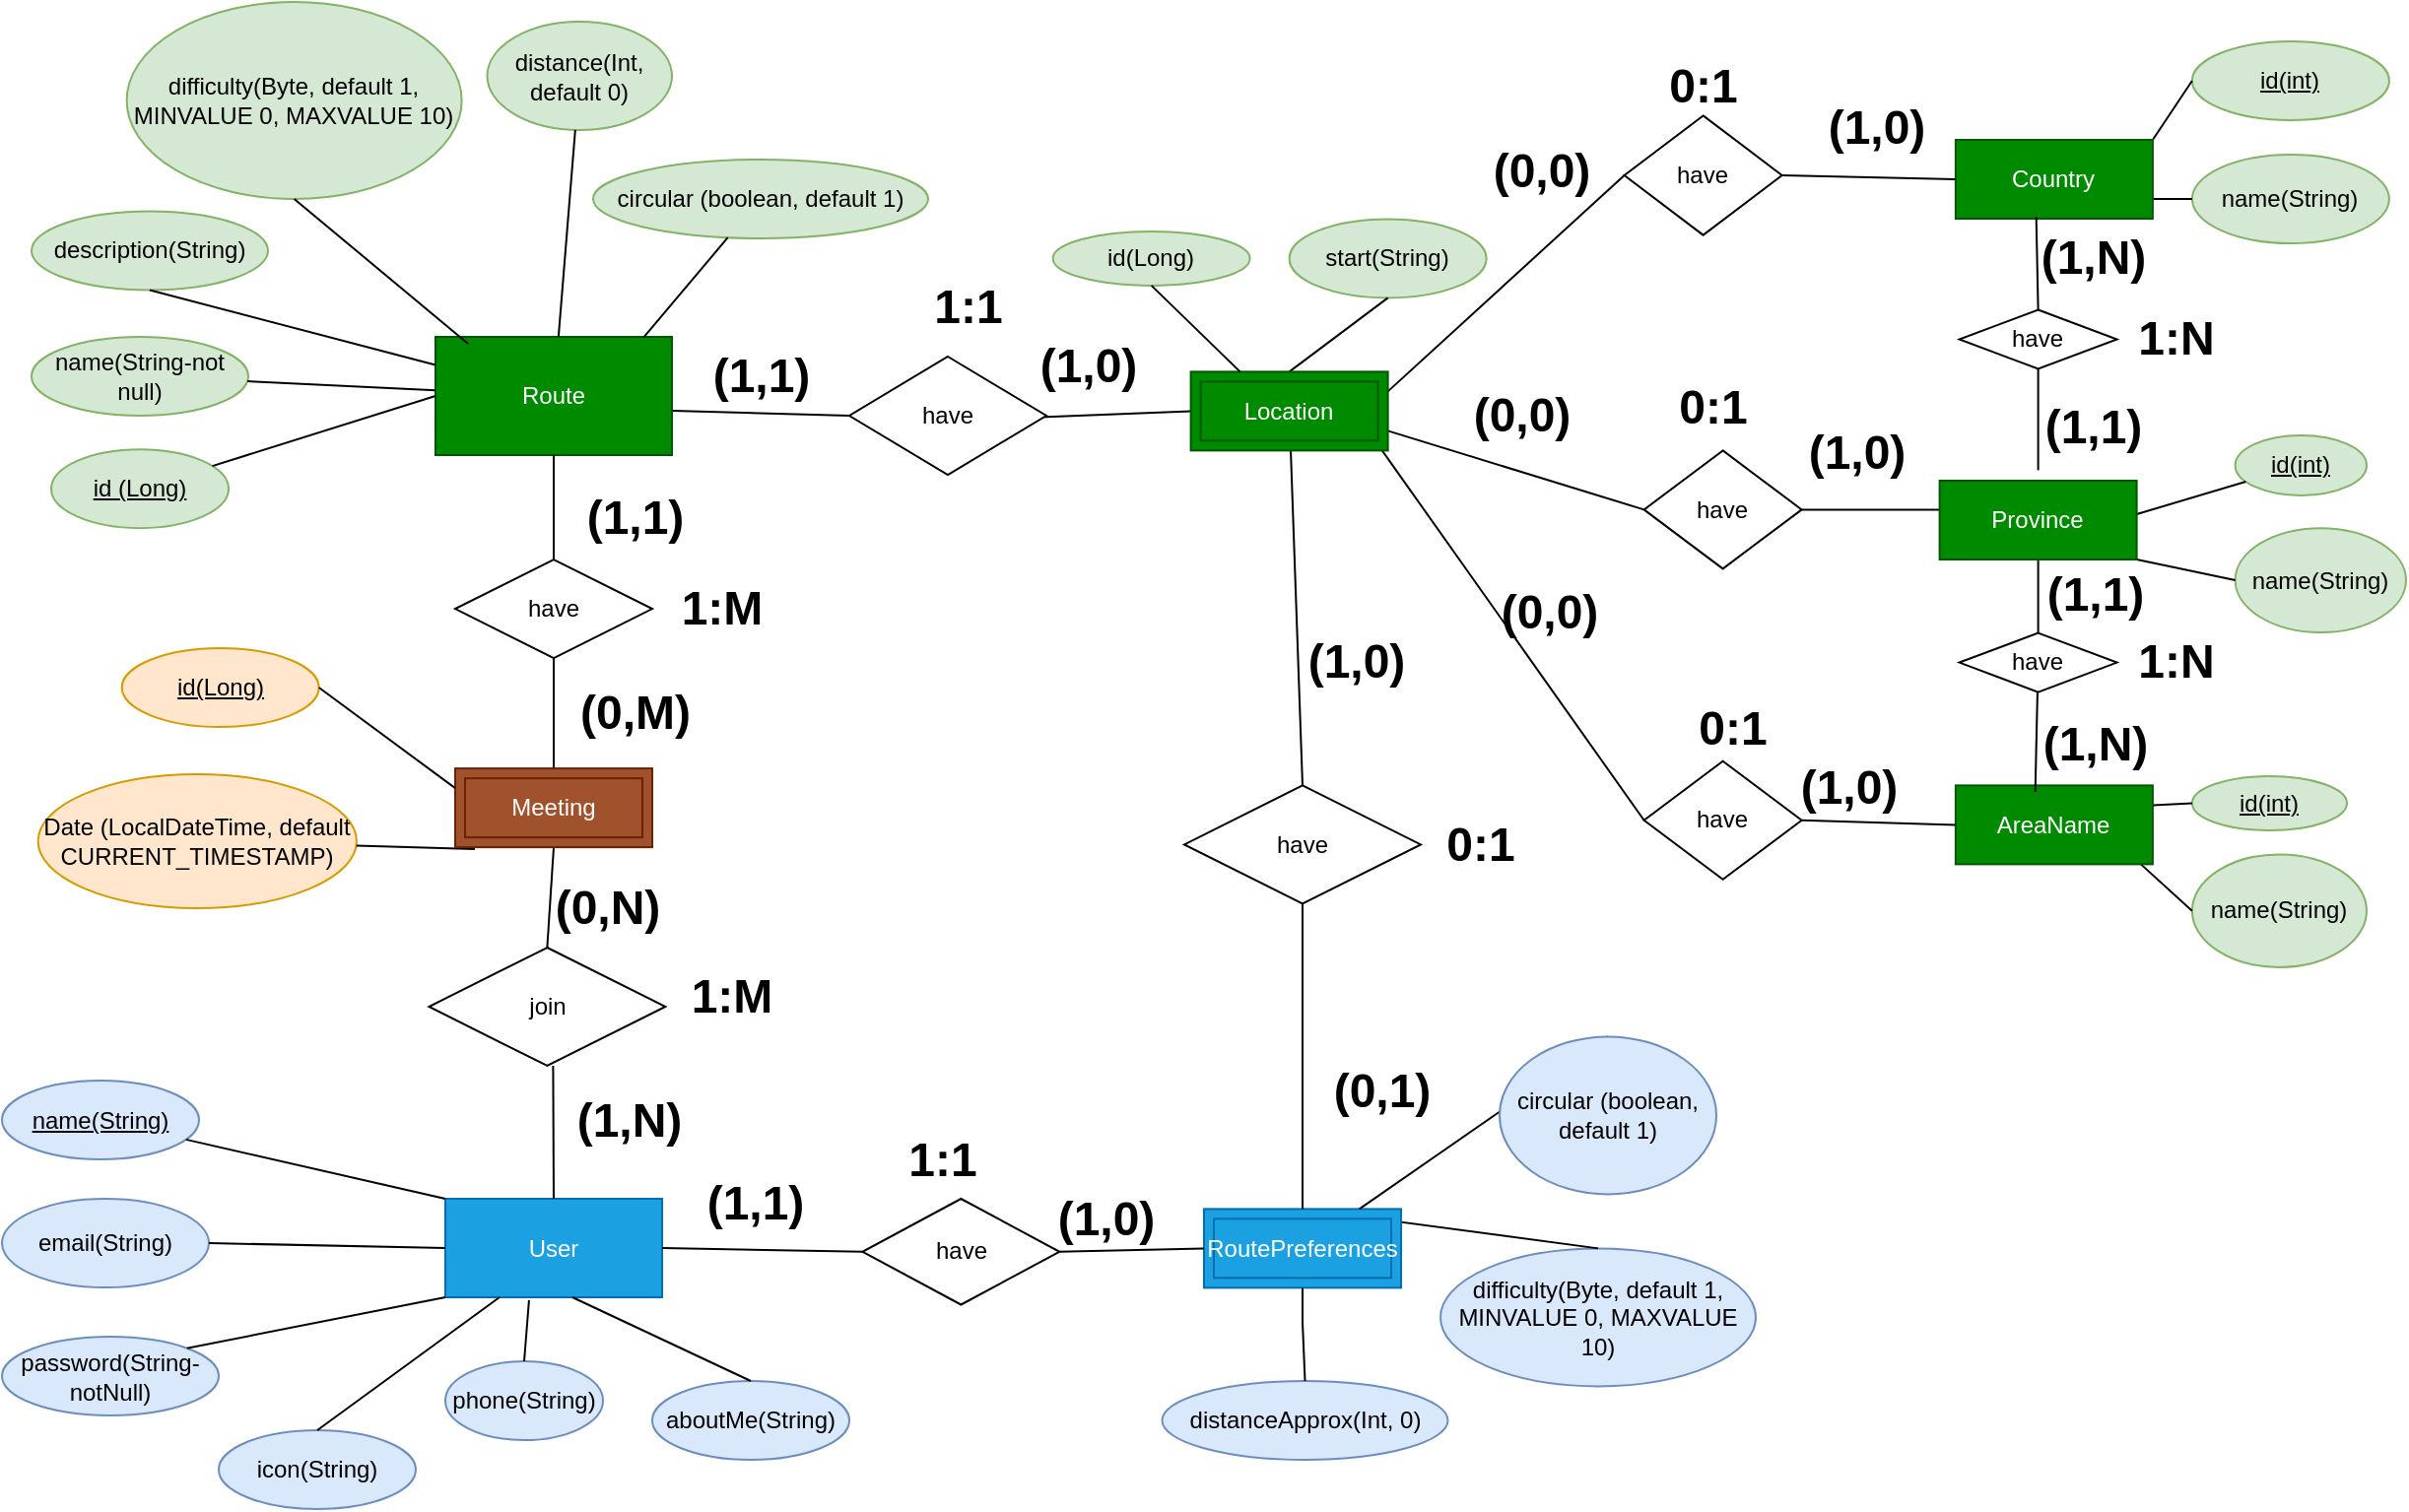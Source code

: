 <mxfile version="24.7.5">
  <diagram id="R2lEEEUBdFMjLlhIrx00" name="Page-1">
    <mxGraphModel dx="1169" dy="768" grid="1" gridSize="10" guides="1" tooltips="1" connect="1" arrows="1" fold="1" page="1" pageScale="1" pageWidth="850" pageHeight="1100" math="0" shadow="0" extFonts="Permanent Marker^https://fonts.googleapis.com/css?family=Permanent+Marker">
      <root>
        <mxCell id="0" />
        <mxCell id="1" parent="0" />
        <mxCell id="VhhlfXbD_9GwfbsZCxs5-2" value="Route" style="rounded=0;whiteSpace=wrap;html=1;fillColor=#008a00;fontColor=#ffffff;strokeColor=#005700;" parent="1" vertex="1">
          <mxGeometry x="300" y="180" width="120" height="60" as="geometry" />
        </mxCell>
        <mxCell id="VhhlfXbD_9GwfbsZCxs5-3" value="&lt;u&gt;id (Long)&lt;/u&gt;" style="ellipse;whiteSpace=wrap;html=1;fillColor=#d5e8d4;strokeColor=#82b366;" parent="1" vertex="1">
          <mxGeometry x="105" y="237.07" width="90" height="40" as="geometry" />
        </mxCell>
        <mxCell id="VhhlfXbD_9GwfbsZCxs5-4" value="name(String-not null)" style="ellipse;whiteSpace=wrap;html=1;fillColor=#d5e8d4;strokeColor=#82b366;" parent="1" vertex="1">
          <mxGeometry x="95" y="180" width="110" height="40" as="geometry" />
        </mxCell>
        <mxCell id="VhhlfXbD_9GwfbsZCxs5-5" value="description(String)" style="ellipse;whiteSpace=wrap;html=1;fillColor=#d5e8d4;strokeColor=#82b366;" parent="1" vertex="1">
          <mxGeometry x="95" y="116.25" width="120" height="40" as="geometry" />
        </mxCell>
        <mxCell id="VhhlfXbD_9GwfbsZCxs5-6" value="start(String)" style="ellipse;whiteSpace=wrap;html=1;fillColor=#d5e8d4;strokeColor=#82b366;" parent="1" vertex="1">
          <mxGeometry x="733.31" y="120.19" width="100" height="40" as="geometry" />
        </mxCell>
        <mxCell id="VhhlfXbD_9GwfbsZCxs5-12" value="" style="endArrow=none;html=1;rounded=0;" parent="1" source="VhhlfXbD_9GwfbsZCxs5-4" target="VhhlfXbD_9GwfbsZCxs5-2" edge="1">
          <mxGeometry width="50" height="50" relative="1" as="geometry">
            <mxPoint x="400" y="100" as="sourcePoint" />
            <mxPoint x="450" y="50" as="targetPoint" />
          </mxGeometry>
        </mxCell>
        <mxCell id="VhhlfXbD_9GwfbsZCxs5-13" value="" style="endArrow=none;html=1;rounded=0;exitX=0.5;exitY=1;exitDx=0;exitDy=0;exitPerimeter=0;" parent="1" source="VhhlfXbD_9GwfbsZCxs5-5" edge="1" target="VhhlfXbD_9GwfbsZCxs5-2">
          <mxGeometry width="50" height="50" relative="1" as="geometry">
            <mxPoint x="400" y="100" as="sourcePoint" />
            <mxPoint x="360" y="180" as="targetPoint" />
          </mxGeometry>
        </mxCell>
        <mxCell id="VhhlfXbD_9GwfbsZCxs5-14" value="" style="endArrow=none;html=1;rounded=0;exitX=0.5;exitY=1;exitDx=0;exitDy=0;entryX=0.5;entryY=0;entryDx=0;entryDy=0;" parent="1" source="VhhlfXbD_9GwfbsZCxs5-6" target="3sKzdcCsHFWVjW7zBMvB-71" edge="1">
          <mxGeometry width="50" height="50" relative="1" as="geometry">
            <mxPoint x="531.44" y="127.69" as="sourcePoint" />
            <mxPoint x="743.31" y="107.69" as="targetPoint" />
          </mxGeometry>
        </mxCell>
        <mxCell id="VhhlfXbD_9GwfbsZCxs5-15" value="" style="endArrow=none;html=1;rounded=0;entryX=0;entryY=0.5;entryDx=0;entryDy=0;exitX=0.905;exitY=0.517;exitDx=0;exitDy=0;exitPerimeter=0;" parent="1" source="3sKzdcCsHFWVjW7zBMvB-73" target="3sKzdcCsHFWVjW7zBMvB-71" edge="1">
          <mxGeometry width="50" height="50" relative="1" as="geometry">
            <mxPoint x="605" y="218.75" as="sourcePoint" />
            <mxPoint x="720" y="140" as="targetPoint" />
          </mxGeometry>
        </mxCell>
        <mxCell id="VhhlfXbD_9GwfbsZCxs5-18" value="" style="endArrow=none;html=1;rounded=0;entryX=0;entryY=0.5;entryDx=0;entryDy=0;" parent="1" source="VhhlfXbD_9GwfbsZCxs5-3" target="VhhlfXbD_9GwfbsZCxs5-2" edge="1">
          <mxGeometry width="50" height="50" relative="1" as="geometry">
            <mxPoint x="400" y="100" as="sourcePoint" />
            <mxPoint x="450" y="50" as="targetPoint" />
          </mxGeometry>
        </mxCell>
        <mxCell id="VhhlfXbD_9GwfbsZCxs5-20" value="Date (LocalDateTime, default CURRENT_TIMESTAMP)" style="ellipse;whiteSpace=wrap;html=1;fillColor=#ffe6cc;strokeColor=#d79b00;" parent="1" vertex="1">
          <mxGeometry x="98.31" y="402" width="161.69" height="68" as="geometry" />
        </mxCell>
        <mxCell id="VhhlfXbD_9GwfbsZCxs5-26" value="" style="endArrow=none;html=1;rounded=0;" parent="1" target="VhhlfXbD_9GwfbsZCxs5-20" edge="1">
          <mxGeometry width="50" height="50" relative="1" as="geometry">
            <mxPoint x="320" y="440" as="sourcePoint" />
            <mxPoint x="440" y="410" as="targetPoint" />
            <Array as="points" />
          </mxGeometry>
        </mxCell>
        <mxCell id="VhhlfXbD_9GwfbsZCxs5-35" value="1:M" style="text;strokeColor=none;fillColor=none;html=1;fontSize=24;fontStyle=1;verticalAlign=middle;align=center;" parent="1" vertex="1">
          <mxGeometry x="415" y="500" width="70" height="30" as="geometry" />
        </mxCell>
        <mxCell id="VhhlfXbD_9GwfbsZCxs5-36" value="User" style="rounded=0;whiteSpace=wrap;html=1;fillColor=#1ba1e2;fontColor=#ffffff;strokeColor=#006EAF;" parent="1" vertex="1">
          <mxGeometry x="305" y="617.5" width="110" height="50" as="geometry" />
        </mxCell>
        <mxCell id="VhhlfXbD_9GwfbsZCxs5-37" value="" style="endArrow=none;html=1;rounded=0;exitX=0.5;exitY=0;exitDx=0;exitDy=0;entryX=0.5;entryY=1;entryDx=0;entryDy=0;" parent="1" source="3sKzdcCsHFWVjW7zBMvB-61" target="3sKzdcCsHFWVjW7zBMvB-62" edge="1">
          <mxGeometry width="50" height="50" relative="1" as="geometry">
            <mxPoint x="400" y="480" as="sourcePoint" />
            <mxPoint x="360" y="430" as="targetPoint" />
          </mxGeometry>
        </mxCell>
        <mxCell id="VhhlfXbD_9GwfbsZCxs5-38" value="(0,M)" style="text;strokeColor=none;fillColor=none;html=1;fontSize=24;fontStyle=1;verticalAlign=middle;align=center;fontFamily=Helvetica;fontColor=default;" parent="1" vertex="1">
          <mxGeometry x="350.75" y="351.13" width="100" height="40" as="geometry" />
        </mxCell>
        <mxCell id="VhhlfXbD_9GwfbsZCxs5-39" value="&lt;u&gt;name(String)&lt;/u&gt;" style="ellipse;whiteSpace=wrap;html=1;fillColor=#dae8fc;strokeColor=#6c8ebf;" parent="1" vertex="1">
          <mxGeometry x="80" y="557.5" width="100" height="40" as="geometry" />
        </mxCell>
        <mxCell id="VhhlfXbD_9GwfbsZCxs5-40" value="password(String-notNull)" style="ellipse;whiteSpace=wrap;html=1;fillColor=#dae8fc;strokeColor=#6c8ebf;" parent="1" vertex="1">
          <mxGeometry x="80" y="687.5" width="110" height="40" as="geometry" />
        </mxCell>
        <mxCell id="VhhlfXbD_9GwfbsZCxs5-43" value="email(String)" style="ellipse;whiteSpace=wrap;html=1;fillColor=#dae8fc;strokeColor=#6c8ebf;" parent="1" vertex="1">
          <mxGeometry x="80" y="617.5" width="105" height="45" as="geometry" />
        </mxCell>
        <mxCell id="VhhlfXbD_9GwfbsZCxs5-44" value="icon(String)" style="ellipse;whiteSpace=wrap;html=1;align=center;fillColor=#dae8fc;strokeColor=#6c8ebf;" parent="1" vertex="1">
          <mxGeometry x="190" y="735" width="100" height="40" as="geometry" />
        </mxCell>
        <mxCell id="VhhlfXbD_9GwfbsZCxs5-45" value="phone(String)" style="ellipse;whiteSpace=wrap;html=1;align=center;fillColor=#dae8fc;strokeColor=#6c8ebf;" parent="1" vertex="1">
          <mxGeometry x="305" y="700" width="80" height="40" as="geometry" />
        </mxCell>
        <mxCell id="VhhlfXbD_9GwfbsZCxs5-47" value="aboutMe(String)" style="ellipse;whiteSpace=wrap;html=1;align=center;fillColor=#dae8fc;strokeColor=#6c8ebf;" parent="1" vertex="1">
          <mxGeometry x="410" y="710" width="100" height="40" as="geometry" />
        </mxCell>
        <mxCell id="VhhlfXbD_9GwfbsZCxs5-49" value="" style="endArrow=none;html=1;rounded=0;entryX=0;entryY=0;entryDx=0;entryDy=0;" parent="1" source="VhhlfXbD_9GwfbsZCxs5-39" target="VhhlfXbD_9GwfbsZCxs5-36" edge="1">
          <mxGeometry width="50" height="50" relative="1" as="geometry">
            <mxPoint x="420" y="597.5" as="sourcePoint" />
            <mxPoint x="470" y="547.5" as="targetPoint" />
          </mxGeometry>
        </mxCell>
        <mxCell id="VhhlfXbD_9GwfbsZCxs5-50" value="" style="endArrow=none;html=1;rounded=0;exitX=1;exitY=0.5;exitDx=0;exitDy=0;entryX=0;entryY=0.5;entryDx=0;entryDy=0;" parent="1" source="VhhlfXbD_9GwfbsZCxs5-43" target="VhhlfXbD_9GwfbsZCxs5-36" edge="1">
          <mxGeometry width="50" height="50" relative="1" as="geometry">
            <mxPoint x="104.97" y="639.5" as="sourcePoint" />
            <mxPoint x="470" y="547.5" as="targetPoint" />
          </mxGeometry>
        </mxCell>
        <mxCell id="VhhlfXbD_9GwfbsZCxs5-51" value="" style="endArrow=none;html=1;rounded=0;entryX=0;entryY=1;entryDx=0;entryDy=0;exitX=1;exitY=0;exitDx=0;exitDy=0;" parent="1" source="VhhlfXbD_9GwfbsZCxs5-40" target="VhhlfXbD_9GwfbsZCxs5-36" edge="1">
          <mxGeometry width="50" height="50" relative="1" as="geometry">
            <mxPoint x="126.69" y="714" as="sourcePoint" />
            <mxPoint x="470" y="547.5" as="targetPoint" />
          </mxGeometry>
        </mxCell>
        <mxCell id="VhhlfXbD_9GwfbsZCxs5-52" value="" style="endArrow=none;html=1;rounded=0;exitX=0.5;exitY=0;exitDx=0;exitDy=0;entryX=0.25;entryY=1;entryDx=0;entryDy=0;" parent="1" source="VhhlfXbD_9GwfbsZCxs5-44" target="VhhlfXbD_9GwfbsZCxs5-36" edge="1">
          <mxGeometry width="50" height="50" relative="1" as="geometry">
            <mxPoint x="420" y="597.5" as="sourcePoint" />
            <mxPoint x="470" y="547.5" as="targetPoint" />
          </mxGeometry>
        </mxCell>
        <mxCell id="VhhlfXbD_9GwfbsZCxs5-54" value="" style="endArrow=none;html=1;rounded=0;entryX=0.5;entryY=0;entryDx=0;entryDy=0;exitX=0.386;exitY=1.03;exitDx=0;exitDy=0;exitPerimeter=0;" parent="1" source="VhhlfXbD_9GwfbsZCxs5-36" target="VhhlfXbD_9GwfbsZCxs5-45" edge="1">
          <mxGeometry width="50" height="50" relative="1" as="geometry">
            <mxPoint x="360" y="657.5" as="sourcePoint" />
            <mxPoint x="470" y="547.5" as="targetPoint" />
            <Array as="points" />
          </mxGeometry>
        </mxCell>
        <mxCell id="VhhlfXbD_9GwfbsZCxs5-55" value="" style="endArrow=none;html=1;rounded=0;entryX=0.5;entryY=0;entryDx=0;entryDy=0;exitX=0.586;exitY=1;exitDx=0;exitDy=0;exitPerimeter=0;" parent="1" source="VhhlfXbD_9GwfbsZCxs5-36" target="VhhlfXbD_9GwfbsZCxs5-47" edge="1">
          <mxGeometry width="50" height="50" relative="1" as="geometry">
            <mxPoint x="420" y="597.5" as="sourcePoint" />
            <mxPoint x="470" y="547.5" as="targetPoint" />
          </mxGeometry>
        </mxCell>
        <mxCell id="VhhlfXbD_9GwfbsZCxs5-61" value="difficulty(Byte, default 1, MINVALUE 0, MAXVALUE 10)" style="ellipse;whiteSpace=wrap;html=1;fillColor=#d5e8d4;strokeColor=#82b366;" parent="1" vertex="1">
          <mxGeometry x="143.31" y="10" width="170" height="100" as="geometry" />
        </mxCell>
        <mxCell id="VhhlfXbD_9GwfbsZCxs5-62" value="distance(Int, default 0)" style="ellipse;whiteSpace=wrap;html=1;fillColor=#d5e8d4;strokeColor=#82b366;" parent="1" vertex="1">
          <mxGeometry x="326.25" y="20" width="93.75" height="55" as="geometry" />
        </mxCell>
        <mxCell id="VhhlfXbD_9GwfbsZCxs5-63" value="circular (boolean, default 1)" style="ellipse;whiteSpace=wrap;html=1;fillColor=#d5e8d4;strokeColor=#82b366;" parent="1" vertex="1">
          <mxGeometry x="380" y="90" width="170" height="40" as="geometry" />
        </mxCell>
        <mxCell id="VhhlfXbD_9GwfbsZCxs5-64" value="" style="endArrow=none;html=1;rounded=0;exitX=0.138;exitY=0.058;exitDx=0;exitDy=0;exitPerimeter=0;entryX=0.5;entryY=1;entryDx=0;entryDy=0;" parent="1" source="VhhlfXbD_9GwfbsZCxs5-2" target="VhhlfXbD_9GwfbsZCxs5-61" edge="1">
          <mxGeometry width="50" height="50" relative="1" as="geometry">
            <mxPoint x="430" y="420" as="sourcePoint" />
            <mxPoint x="430" y="120" as="targetPoint" />
          </mxGeometry>
        </mxCell>
        <mxCell id="VhhlfXbD_9GwfbsZCxs5-65" value="" style="endArrow=none;html=1;rounded=0;" parent="1" source="VhhlfXbD_9GwfbsZCxs5-2" target="VhhlfXbD_9GwfbsZCxs5-62" edge="1">
          <mxGeometry width="50" height="50" relative="1" as="geometry">
            <mxPoint x="430" y="420" as="sourcePoint" />
            <mxPoint x="480" y="370" as="targetPoint" />
          </mxGeometry>
        </mxCell>
        <mxCell id="VhhlfXbD_9GwfbsZCxs5-66" value="" style="endArrow=none;html=1;rounded=0;exitX=0.879;exitY=0.008;exitDx=0;exitDy=0;exitPerimeter=0;" parent="1" source="VhhlfXbD_9GwfbsZCxs5-2" target="VhhlfXbD_9GwfbsZCxs5-63" edge="1">
          <mxGeometry width="50" height="50" relative="1" as="geometry">
            <mxPoint x="430" y="420" as="sourcePoint" />
            <mxPoint x="480" y="370" as="targetPoint" />
          </mxGeometry>
        </mxCell>
        <mxCell id="VhhlfXbD_9GwfbsZCxs5-70" value="difficulty(Byte, default 1,&lt;div&gt;MINVALUE 0, MAXVALUE 10)&lt;/div&gt;" style="ellipse;whiteSpace=wrap;html=1;fillColor=#dae8fc;strokeColor=#6c8ebf;" parent="1" vertex="1">
          <mxGeometry x="810" y="642.69" width="160" height="70" as="geometry" />
        </mxCell>
        <mxCell id="VhhlfXbD_9GwfbsZCxs5-71" value="distanceApprox(Int, 0)" style="ellipse;whiteSpace=wrap;html=1;fillColor=#dae8fc;strokeColor=#6c8ebf;" parent="1" vertex="1">
          <mxGeometry x="668.75" y="710" width="145" height="40" as="geometry" />
        </mxCell>
        <mxCell id="VhhlfXbD_9GwfbsZCxs5-75" value="" style="endArrow=none;html=1;rounded=0;exitX=0.5;exitY=0;exitDx=0;exitDy=0;entryX=0.5;entryY=0;entryDx=0;entryDy=0;" parent="1" source="3sKzdcCsHFWVjW7zBMvB-18" target="VhhlfXbD_9GwfbsZCxs5-70" edge="1">
          <mxGeometry width="50" height="50" relative="1" as="geometry">
            <mxPoint x="1043.71" y="605.19" as="sourcePoint" />
            <mxPoint x="725.733" y="792.96" as="targetPoint" />
          </mxGeometry>
        </mxCell>
        <mxCell id="3sKzdcCsHFWVjW7zBMvB-5" value="" style="endArrow=none;html=1;rounded=0;exitX=1;exitY=0.5;exitDx=0;exitDy=0;entryX=0;entryY=0.5;entryDx=0;entryDy=0;" edge="1" parent="1" source="VhhlfXbD_9GwfbsZCxs5-36" target="3sKzdcCsHFWVjW7zBMvB-59">
          <mxGeometry width="50" height="50" relative="1" as="geometry">
            <mxPoint x="515.0" y="648" as="sourcePoint" />
            <mxPoint x="766.69" y="645" as="targetPoint" />
          </mxGeometry>
        </mxCell>
        <mxCell id="3sKzdcCsHFWVjW7zBMvB-6" value="(1,0)" style="text;strokeColor=none;fillColor=none;html=1;fontSize=24;fontStyle=1;verticalAlign=middle;align=center;fontFamily=Helvetica;fontColor=default;" vertex="1" parent="1">
          <mxGeometry x="606.69" y="602.5" width="67.5" height="50" as="geometry" />
        </mxCell>
        <mxCell id="3sKzdcCsHFWVjW7zBMvB-13" value="" style="endArrow=none;html=1;rounded=0;entryX=0;entryY=0.5;entryDx=0;entryDy=0;exitX=0.9;exitY=0.75;exitDx=0;exitDy=0;exitPerimeter=0;" edge="1" parent="1" source="3sKzdcCsHFWVjW7zBMvB-71" target="3sKzdcCsHFWVjW7zBMvB-103">
          <mxGeometry width="50" height="50" relative="1" as="geometry">
            <mxPoint x="762.785" y="157.952" as="sourcePoint" />
            <mxPoint x="906.111" y="336.29" as="targetPoint" />
          </mxGeometry>
        </mxCell>
        <mxCell id="3sKzdcCsHFWVjW7zBMvB-14" value="(1,1)" style="text;strokeColor=none;fillColor=none;html=1;fontSize=24;fontStyle=1;verticalAlign=middle;align=center;fontFamily=Helvetica;fontColor=default;" vertex="1" parent="1">
          <mxGeometry x="435" y="179" width="60" height="41.25" as="geometry" />
        </mxCell>
        <mxCell id="3sKzdcCsHFWVjW7zBMvB-18" value="RoutePreferences" style="shape=ext;margin=3;double=1;whiteSpace=wrap;html=1;align=center;fillColor=#1ba1e2;fontColor=#ffffff;strokeColor=#006EAF;" vertex="1" parent="1">
          <mxGeometry x="690.0" y="622.69" width="100" height="40" as="geometry" />
        </mxCell>
        <mxCell id="3sKzdcCsHFWVjW7zBMvB-25" value="&lt;u&gt;id(int)&lt;/u&gt;" style="ellipse;whiteSpace=wrap;html=1;align=center;fillColor=#d5e8d4;strokeColor=#82b366;" vertex="1" parent="1">
          <mxGeometry x="1191.44" y="30.0" width="100" height="40" as="geometry" />
        </mxCell>
        <mxCell id="3sKzdcCsHFWVjW7zBMvB-27" value="" style="endArrow=none;html=1;rounded=0;entryX=0;entryY=0.5;entryDx=0;entryDy=0;exitX=1;exitY=0.25;exitDx=0;exitDy=0;" edge="1" parent="1" source="3sKzdcCsHFWVjW7zBMvB-71" target="3sKzdcCsHFWVjW7zBMvB-85">
          <mxGeometry width="50" height="50" relative="1" as="geometry">
            <mxPoint x="783.31" y="127.69" as="sourcePoint" />
            <mxPoint x="1121.44" y="97.69" as="targetPoint" />
          </mxGeometry>
        </mxCell>
        <mxCell id="3sKzdcCsHFWVjW7zBMvB-28" value="" style="endArrow=none;html=1;rounded=0;entryX=0;entryY=0.5;entryDx=0;entryDy=0;exitX=1;exitY=0;exitDx=0;exitDy=0;" edge="1" parent="1" target="3sKzdcCsHFWVjW7zBMvB-25">
          <mxGeometry width="50" height="50" relative="1" as="geometry">
            <mxPoint x="1171.44" y="80" as="sourcePoint" />
            <mxPoint x="1071.44" y="440" as="targetPoint" />
          </mxGeometry>
        </mxCell>
        <mxCell id="3sKzdcCsHFWVjW7zBMvB-30" value="name(String)" style="ellipse;whiteSpace=wrap;html=1;fillColor=#d5e8d4;strokeColor=#82b366;" vertex="1" parent="1">
          <mxGeometry x="1191.44" y="87.5" width="100" height="45" as="geometry" />
        </mxCell>
        <mxCell id="3sKzdcCsHFWVjW7zBMvB-31" value="" style="endArrow=none;html=1;rounded=0;exitX=1;exitY=0.5;exitDx=0;exitDy=0;" edge="1" parent="1" target="3sKzdcCsHFWVjW7zBMvB-30">
          <mxGeometry width="50" height="50" relative="1" as="geometry">
            <mxPoint x="1171.44" y="110" as="sourcePoint" />
            <mxPoint x="1071.44" y="300" as="targetPoint" />
          </mxGeometry>
        </mxCell>
        <mxCell id="3sKzdcCsHFWVjW7zBMvB-32" value="&lt;u&gt;id(int)&lt;/u&gt;" style="ellipse;whiteSpace=wrap;html=1;fillColor=#d5e8d4;strokeColor=#82b366;" vertex="1" parent="1">
          <mxGeometry x="1213.31" y="230" width="66.69" height="30.44" as="geometry" />
        </mxCell>
        <mxCell id="3sKzdcCsHFWVjW7zBMvB-33" value="" style="endArrow=none;html=1;rounded=0;exitX=1;exitY=0.5;exitDx=0;exitDy=0;" edge="1" parent="1" target="3sKzdcCsHFWVjW7zBMvB-32">
          <mxGeometry width="50" height="50" relative="1" as="geometry">
            <mxPoint x="1163.31" y="270" as="sourcePoint" />
            <mxPoint x="1181.44" y="230" as="targetPoint" />
            <Array as="points" />
          </mxGeometry>
        </mxCell>
        <mxCell id="3sKzdcCsHFWVjW7zBMvB-34" value="name(String)" style="ellipse;whiteSpace=wrap;html=1;fillColor=#d5e8d4;strokeColor=#82b366;" vertex="1" parent="1">
          <mxGeometry x="1213.31" y="277.07" width="86.69" height="52.93" as="geometry" />
        </mxCell>
        <mxCell id="3sKzdcCsHFWVjW7zBMvB-35" value="" style="endArrow=none;html=1;rounded=0;exitX=1;exitY=1;exitDx=0;exitDy=0;entryX=0;entryY=0.5;entryDx=0;entryDy=0;" edge="1" parent="1" source="3sKzdcCsHFWVjW7zBMvB-146" target="3sKzdcCsHFWVjW7zBMvB-34">
          <mxGeometry width="50" height="50" relative="1" as="geometry">
            <mxPoint x="1163.31" y="270" as="sourcePoint" />
            <mxPoint x="1191.44" y="345" as="targetPoint" />
            <Array as="points" />
          </mxGeometry>
        </mxCell>
        <mxCell id="3sKzdcCsHFWVjW7zBMvB-41" value="(0,0)" style="text;strokeColor=none;fillColor=none;html=1;fontSize=24;fontStyle=1;verticalAlign=middle;align=center;fontFamily=Helvetica;fontColor=default;" vertex="1" parent="1">
          <mxGeometry x="823.31" y="70.19" width="75" height="52.5" as="geometry" />
        </mxCell>
        <mxCell id="3sKzdcCsHFWVjW7zBMvB-44" value="" style="endArrow=none;html=1;rounded=0;entryX=0;entryY=0.5;entryDx=0;entryDy=0;exitX=1;exitY=0.75;exitDx=0;exitDy=0;" edge="1" parent="1" source="3sKzdcCsHFWVjW7zBMvB-71" target="3sKzdcCsHFWVjW7zBMvB-96">
          <mxGeometry width="50" height="50" relative="1" as="geometry">
            <mxPoint x="792.87" y="140.69" as="sourcePoint" />
            <mxPoint x="961.44" y="187.69" as="targetPoint" />
          </mxGeometry>
        </mxCell>
        <mxCell id="3sKzdcCsHFWVjW7zBMvB-43" value="(1,0)" style="text;strokeColor=none;fillColor=none;html=1;fontSize=24;fontStyle=1;verticalAlign=middle;align=center;fontFamily=Helvetica;fontColor=default;" vertex="1" parent="1">
          <mxGeometry x="1003.31" y="217.94" width="35" height="42.5" as="geometry" />
        </mxCell>
        <mxCell id="3sKzdcCsHFWVjW7zBMvB-45" value="(0,0)" style="text;strokeColor=none;fillColor=none;html=1;fontSize=24;fontStyle=1;verticalAlign=middle;align=center;fontFamily=Helvetica;fontColor=default;" vertex="1" parent="1">
          <mxGeometry x="843.31" y="290.7" width="43.13" height="58.12" as="geometry" />
        </mxCell>
        <mxCell id="3sKzdcCsHFWVjW7zBMvB-47" value="(1,0)" style="text;strokeColor=none;fillColor=none;html=1;fontSize=24;fontStyle=1;verticalAlign=middle;align=center;fontFamily=Helvetica;fontColor=default;" vertex="1" parent="1">
          <mxGeometry x="999.57" y="388" width="35" height="42.5" as="geometry" />
        </mxCell>
        <mxCell id="3sKzdcCsHFWVjW7zBMvB-48" value="&lt;u&gt;id(int)&lt;/u&gt;" style="ellipse;whiteSpace=wrap;html=1;fillColor=#d5e8d4;strokeColor=#82b366;" vertex="1" parent="1">
          <mxGeometry x="1191.44" y="403" width="78.56" height="27.5" as="geometry" />
        </mxCell>
        <mxCell id="3sKzdcCsHFWVjW7zBMvB-49" value="name(String)" style="ellipse;whiteSpace=wrap;html=1;fillColor=#d5e8d4;strokeColor=#82b366;" vertex="1" parent="1">
          <mxGeometry x="1191.44" y="442.69" width="88.56" height="57.31" as="geometry" />
        </mxCell>
        <mxCell id="3sKzdcCsHFWVjW7zBMvB-50" value="" style="endArrow=none;html=1;rounded=0;exitX=0;exitY=0.5;exitDx=0;exitDy=0;entryX=1;entryY=0.25;entryDx=0;entryDy=0;" edge="1" parent="1" source="3sKzdcCsHFWVjW7zBMvB-48" target="3sKzdcCsHFWVjW7zBMvB-104">
          <mxGeometry width="50" height="50" relative="1" as="geometry">
            <mxPoint x="1181.44" y="592.69" as="sourcePoint" />
            <mxPoint x="1111.31" y="505.69" as="targetPoint" />
          </mxGeometry>
        </mxCell>
        <mxCell id="3sKzdcCsHFWVjW7zBMvB-51" value="" style="endArrow=none;html=1;rounded=0;entryX=0;entryY=0.5;entryDx=0;entryDy=0;exitX=0.94;exitY=1;exitDx=0;exitDy=0;exitPerimeter=0;" edge="1" parent="1" source="3sKzdcCsHFWVjW7zBMvB-104" target="3sKzdcCsHFWVjW7zBMvB-49">
          <mxGeometry width="50" height="50" relative="1" as="geometry">
            <mxPoint x="1105.31" y="502.69" as="sourcePoint" />
            <mxPoint x="1231.44" y="542.69" as="targetPoint" />
          </mxGeometry>
        </mxCell>
        <mxCell id="3sKzdcCsHFWVjW7zBMvB-55" value="" style="endArrow=none;html=1;rounded=0;entryX=0.5;entryY=1;entryDx=0;entryDy=0;exitX=0.5;exitY=0;exitDx=0;exitDy=0;" edge="1" parent="1" source="VhhlfXbD_9GwfbsZCxs5-71" target="3sKzdcCsHFWVjW7zBMvB-18">
          <mxGeometry width="50" height="50" relative="1" as="geometry">
            <mxPoint x="580" y="722.69" as="sourcePoint" />
            <mxPoint x="805.81" y="482.69" as="targetPoint" />
            <Array as="points">
              <mxPoint x="740" y="680" />
            </Array>
          </mxGeometry>
        </mxCell>
        <mxCell id="3sKzdcCsHFWVjW7zBMvB-56" value="" style="endArrow=none;html=1;rounded=0;entryX=0.5;entryY=0;entryDx=0;entryDy=0;" edge="1" parent="1" source="3sKzdcCsHFWVjW7zBMvB-18" target="VhhlfXbD_9GwfbsZCxs5-72">
          <mxGeometry width="50" height="50" relative="1" as="geometry">
            <mxPoint x="795.81" y="672.69" as="sourcePoint" />
            <mxPoint x="880.004" y="813.298" as="targetPoint" />
          </mxGeometry>
        </mxCell>
        <mxCell id="VhhlfXbD_9GwfbsZCxs5-72" value="circular (boolean, default 1)" style="ellipse;whiteSpace=wrap;html=1;fillColor=#dae8fc;strokeColor=#6c8ebf;" parent="1" vertex="1">
          <mxGeometry x="840" y="535.19" width="110" height="80" as="geometry" />
        </mxCell>
        <mxCell id="3sKzdcCsHFWVjW7zBMvB-57" value="" style="endArrow=none;html=1;rounded=0;exitX=0.5;exitY=0;exitDx=0;exitDy=0;" edge="1" parent="1" source="3sKzdcCsHFWVjW7zBMvB-79" target="3sKzdcCsHFWVjW7zBMvB-71">
          <mxGeometry width="50" height="50" relative="1" as="geometry">
            <mxPoint x="443.31" y="417.69" as="sourcePoint" />
            <mxPoint x="747.31" y="177.69" as="targetPoint" />
          </mxGeometry>
        </mxCell>
        <mxCell id="3sKzdcCsHFWVjW7zBMvB-58" value="(1,1)" style="text;strokeColor=none;fillColor=none;html=1;fontSize=24;fontStyle=1;verticalAlign=middle;align=center;fontFamily=Helvetica;fontColor=default;" vertex="1" parent="1">
          <mxGeometry x="431.69" y="605" width="60" height="30" as="geometry" />
        </mxCell>
        <mxCell id="3sKzdcCsHFWVjW7zBMvB-59" value="have" style="rhombus;whiteSpace=wrap;html=1;" vertex="1" parent="1">
          <mxGeometry x="516.69" y="617.5" width="100" height="53.75" as="geometry" />
        </mxCell>
        <mxCell id="3sKzdcCsHFWVjW7zBMvB-60" value="1:1" style="text;strokeColor=none;fillColor=none;html=1;fontSize=24;fontStyle=1;verticalAlign=middle;align=center;" vertex="1" parent="1">
          <mxGeometry x="506.69" y="577.5" width="100" height="40" as="geometry" />
        </mxCell>
        <mxCell id="3sKzdcCsHFWVjW7zBMvB-62" value="have" style="shape=rhombus;perimeter=rhombusPerimeter;whiteSpace=wrap;html=1;align=center;" vertex="1" parent="1">
          <mxGeometry x="310" y="293.01" width="100" height="50" as="geometry" />
        </mxCell>
        <mxCell id="3sKzdcCsHFWVjW7zBMvB-63" value="" style="endArrow=none;html=1;rounded=0;exitX=0.5;exitY=0;exitDx=0;exitDy=0;entryX=0.5;entryY=1;entryDx=0;entryDy=0;" edge="1" parent="1" source="3sKzdcCsHFWVjW7zBMvB-64" target="3sKzdcCsHFWVjW7zBMvB-61">
          <mxGeometry width="50" height="50" relative="1" as="geometry">
            <mxPoint x="384" y="823" as="sourcePoint" />
            <mxPoint x="360" y="500" as="targetPoint" />
            <Array as="points" />
          </mxGeometry>
        </mxCell>
        <mxCell id="3sKzdcCsHFWVjW7zBMvB-61" value="Meeting" style="shape=ext;margin=3;double=1;whiteSpace=wrap;html=1;align=center;fillColor=#a0522d;fontColor=#ffffff;strokeColor=#6D1F00;" vertex="1" parent="1">
          <mxGeometry x="310" y="399.06" width="100" height="40" as="geometry" />
        </mxCell>
        <mxCell id="3sKzdcCsHFWVjW7zBMvB-64" value="join" style="shape=rhombus;perimeter=rhombusPerimeter;whiteSpace=wrap;html=1;align=center;" vertex="1" parent="1">
          <mxGeometry x="296.69" y="490" width="120" height="60" as="geometry" />
        </mxCell>
        <mxCell id="3sKzdcCsHFWVjW7zBMvB-65" value="(1,N)" style="text;strokeColor=none;fillColor=none;html=1;fontSize=24;fontStyle=1;verticalAlign=middle;align=center;fontFamily=Helvetica;fontColor=default;" vertex="1" parent="1">
          <mxGeometry x="364.19" y="552.5" width="67.5" height="50" as="geometry" />
        </mxCell>
        <mxCell id="3sKzdcCsHFWVjW7zBMvB-67" value="&lt;u&gt;id(Long)&lt;/u&gt;" style="ellipse;whiteSpace=wrap;html=1;align=center;fillColor=#ffe6cc;strokeColor=#d79b00;" vertex="1" parent="1">
          <mxGeometry x="140.85" y="338.01" width="100" height="40" as="geometry" />
        </mxCell>
        <mxCell id="3sKzdcCsHFWVjW7zBMvB-69" value="" style="endArrow=none;html=1;rounded=0;exitX=0;exitY=0.25;exitDx=0;exitDy=0;entryX=1;entryY=0.5;entryDx=0;entryDy=0;" edge="1" parent="1" source="3sKzdcCsHFWVjW7zBMvB-61" target="3sKzdcCsHFWVjW7zBMvB-67">
          <mxGeometry width="50" height="50" relative="1" as="geometry">
            <mxPoint x="480" y="450" as="sourcePoint" />
            <mxPoint x="530" y="400" as="targetPoint" />
          </mxGeometry>
        </mxCell>
        <mxCell id="3sKzdcCsHFWVjW7zBMvB-70" value="1:M" style="text;strokeColor=none;fillColor=none;html=1;fontSize=24;fontStyle=1;verticalAlign=middle;align=center;" vertex="1" parent="1">
          <mxGeometry x="395" y="298.01" width="100" height="40" as="geometry" />
        </mxCell>
        <mxCell id="3sKzdcCsHFWVjW7zBMvB-71" value="Location" style="shape=ext;margin=3;double=1;whiteSpace=wrap;html=1;align=center;fillColor=#008a00;fontColor=#ffffff;strokeColor=#005700;" vertex="1" parent="1">
          <mxGeometry x="683.31" y="197.69" width="100" height="40" as="geometry" />
        </mxCell>
        <mxCell id="3sKzdcCsHFWVjW7zBMvB-73" value="have" style="shape=rhombus;perimeter=rhombusPerimeter;whiteSpace=wrap;html=1;align=center;" vertex="1" parent="1">
          <mxGeometry x="510" y="190" width="100" height="60" as="geometry" />
        </mxCell>
        <mxCell id="3sKzdcCsHFWVjW7zBMvB-74" value="" style="endArrow=none;html=1;rounded=0;exitX=1.004;exitY=0.625;exitDx=0;exitDy=0;entryX=0;entryY=0.5;entryDx=0;entryDy=0;exitPerimeter=0;" edge="1" parent="1" source="VhhlfXbD_9GwfbsZCxs5-2" target="3sKzdcCsHFWVjW7zBMvB-73">
          <mxGeometry width="50" height="50" relative="1" as="geometry">
            <mxPoint x="780" y="390" as="sourcePoint" />
            <mxPoint x="830" y="340" as="targetPoint" />
          </mxGeometry>
        </mxCell>
        <mxCell id="3sKzdcCsHFWVjW7zBMvB-75" value="(1,0)" style="text;strokeColor=none;fillColor=none;html=1;fontSize=24;fontStyle=1;verticalAlign=middle;align=center;fontFamily=Helvetica;fontColor=default;" vertex="1" parent="1">
          <mxGeometry x="600.81" y="173.94" width="60" height="41.25" as="geometry" />
        </mxCell>
        <mxCell id="3sKzdcCsHFWVjW7zBMvB-76" value="1:1" style="text;strokeColor=none;fillColor=none;html=1;fontSize=24;fontStyle=1;verticalAlign=middle;align=center;" vertex="1" parent="1">
          <mxGeometry x="535" y="150" width="70" height="30" as="geometry" />
        </mxCell>
        <mxCell id="3sKzdcCsHFWVjW7zBMvB-79" value="have" style="shape=rhombus;perimeter=rhombusPerimeter;whiteSpace=wrap;html=1;align=center;" vertex="1" parent="1">
          <mxGeometry x="680" y="407.69" width="120" height="60" as="geometry" />
        </mxCell>
        <mxCell id="3sKzdcCsHFWVjW7zBMvB-80" value="(1,0)" style="text;strokeColor=none;fillColor=none;html=1;fontSize=24;fontStyle=1;verticalAlign=middle;align=center;fontFamily=Helvetica;fontColor=default;" vertex="1" parent="1">
          <mxGeometry x="733.31" y="320.31" width="67.5" height="50" as="geometry" />
        </mxCell>
        <mxCell id="3sKzdcCsHFWVjW7zBMvB-81" value="(0,1)" style="text;strokeColor=none;fillColor=none;html=1;fontSize=24;fontStyle=1;verticalAlign=middle;align=center;fontFamily=Helvetica;fontColor=default;" vertex="1" parent="1">
          <mxGeometry x="746.25" y="537.69" width="67.5" height="50" as="geometry" />
        </mxCell>
        <mxCell id="3sKzdcCsHFWVjW7zBMvB-82" value="0:1" style="text;strokeColor=none;fillColor=none;html=1;fontSize=24;fontStyle=1;verticalAlign=middle;align=center;" vertex="1" parent="1">
          <mxGeometry x="800" y="417.69" width="60" height="40" as="geometry" />
        </mxCell>
        <mxCell id="3sKzdcCsHFWVjW7zBMvB-85" value="have" style="rhombus;whiteSpace=wrap;html=1;" vertex="1" parent="1">
          <mxGeometry x="903.31" y="67.69" width="80" height="60.63" as="geometry" />
        </mxCell>
        <mxCell id="3sKzdcCsHFWVjW7zBMvB-86" value="0:1" style="text;strokeColor=none;fillColor=none;html=1;fontSize=24;fontStyle=1;verticalAlign=middle;align=center;" vertex="1" parent="1">
          <mxGeometry x="908.31" y="37.69" width="70" height="30" as="geometry" />
        </mxCell>
        <mxCell id="3sKzdcCsHFWVjW7zBMvB-87" value="(1,0)" style="text;strokeColor=none;fillColor=none;html=1;fontSize=24;fontStyle=1;verticalAlign=middle;align=center;fontFamily=Helvetica;fontColor=default;" vertex="1" parent="1">
          <mxGeometry x="1013.31" y="52.5" width="35" height="42.5" as="geometry" />
        </mxCell>
        <mxCell id="3sKzdcCsHFWVjW7zBMvB-88" value="Country" style="whiteSpace=wrap;html=1;align=center;fillColor=#008a00;fontColor=#ffffff;strokeColor=#005700;" vertex="1" parent="1">
          <mxGeometry x="1071.44" y="80" width="100" height="40" as="geometry" />
        </mxCell>
        <mxCell id="3sKzdcCsHFWVjW7zBMvB-90" value="have" style="rhombus;whiteSpace=wrap;html=1;" vertex="1" parent="1">
          <mxGeometry x="1073.31" y="166.25" width="80" height="30" as="geometry" />
        </mxCell>
        <mxCell id="3sKzdcCsHFWVjW7zBMvB-91" value="" style="endArrow=none;html=1;rounded=0;entryX=0.409;entryY=0.975;entryDx=0;entryDy=0;entryPerimeter=0;exitX=0.5;exitY=0;exitDx=0;exitDy=0;" edge="1" parent="1" source="3sKzdcCsHFWVjW7zBMvB-90" target="3sKzdcCsHFWVjW7zBMvB-88">
          <mxGeometry width="50" height="50" relative="1" as="geometry">
            <mxPoint x="863.31" y="420" as="sourcePoint" />
            <mxPoint x="913.31" y="370" as="targetPoint" />
          </mxGeometry>
        </mxCell>
        <mxCell id="3sKzdcCsHFWVjW7zBMvB-92" value="" style="endArrow=none;html=1;rounded=0;" edge="1" parent="1" target="3sKzdcCsHFWVjW7zBMvB-90">
          <mxGeometry width="50" height="50" relative="1" as="geometry">
            <mxPoint x="1113.31" y="247.69" as="sourcePoint" />
            <mxPoint x="1113.31" y="200" as="targetPoint" />
          </mxGeometry>
        </mxCell>
        <mxCell id="3sKzdcCsHFWVjW7zBMvB-93" value="(1,N)" style="text;strokeColor=none;fillColor=none;html=1;fontSize=24;fontStyle=1;verticalAlign=middle;align=center;fontFamily=Helvetica;fontColor=default;" vertex="1" parent="1">
          <mxGeometry x="1103.31" y="113.94" width="75" height="52.5" as="geometry" />
        </mxCell>
        <mxCell id="3sKzdcCsHFWVjW7zBMvB-94" value="(1,1)" style="text;strokeColor=none;fillColor=none;html=1;fontSize=24;fontStyle=1;verticalAlign=middle;align=center;fontFamily=Helvetica;fontColor=default;" vertex="1" parent="1">
          <mxGeometry x="1111.44" y="205.81" width="60" height="40.63" as="geometry" />
        </mxCell>
        <mxCell id="3sKzdcCsHFWVjW7zBMvB-96" value="have" style="shape=rhombus;perimeter=rhombusPerimeter;whiteSpace=wrap;html=1;align=center;" vertex="1" parent="1">
          <mxGeometry x="913.31" y="237.69" width="80" height="60" as="geometry" />
        </mxCell>
        <mxCell id="3sKzdcCsHFWVjW7zBMvB-97" value="" style="endArrow=none;html=1;rounded=0;entryX=0;entryY=0.5;entryDx=0;entryDy=0;exitX=1;exitY=0.5;exitDx=0;exitDy=0;" edge="1" parent="1" source="3sKzdcCsHFWVjW7zBMvB-96">
          <mxGeometry width="50" height="50" relative="1" as="geometry">
            <mxPoint x="913.31" y="417.69" as="sourcePoint" />
            <mxPoint x="1113.31" y="267.69" as="targetPoint" />
          </mxGeometry>
        </mxCell>
        <mxCell id="3sKzdcCsHFWVjW7zBMvB-100" value="0:1" style="text;strokeColor=none;fillColor=none;html=1;fontSize=24;fontStyle=1;verticalAlign=middle;align=center;" vertex="1" parent="1">
          <mxGeometry x="913.31" y="201.44" width="70" height="30" as="geometry" />
        </mxCell>
        <mxCell id="3sKzdcCsHFWVjW7zBMvB-101" value="(0,0)" style="text;strokeColor=none;fillColor=none;html=1;fontSize=24;fontStyle=1;verticalAlign=middle;align=center;fontFamily=Helvetica;fontColor=default;" vertex="1" parent="1">
          <mxGeometry x="813.31" y="193.94" width="75" height="52.5" as="geometry" />
        </mxCell>
        <mxCell id="3sKzdcCsHFWVjW7zBMvB-103" value="have" style="shape=rhombus;perimeter=rhombusPerimeter;whiteSpace=wrap;html=1;align=center;" vertex="1" parent="1">
          <mxGeometry x="913.31" y="395.38" width="80" height="60" as="geometry" />
        </mxCell>
        <mxCell id="3sKzdcCsHFWVjW7zBMvB-104" value="AreaName" style="whiteSpace=wrap;html=1;align=center;fillColor=#008a00;fontColor=#ffffff;strokeColor=#005700;" vertex="1" parent="1">
          <mxGeometry x="1071.44" y="407.69" width="100" height="40" as="geometry" />
        </mxCell>
        <mxCell id="3sKzdcCsHFWVjW7zBMvB-105" value="" style="endArrow=none;html=1;rounded=0;entryX=0;entryY=0.5;entryDx=0;entryDy=0;exitX=1;exitY=0.5;exitDx=0;exitDy=0;" edge="1" parent="1" source="3sKzdcCsHFWVjW7zBMvB-103" target="3sKzdcCsHFWVjW7zBMvB-104">
          <mxGeometry width="50" height="50" relative="1" as="geometry">
            <mxPoint x="913.31" y="417.69" as="sourcePoint" />
            <mxPoint x="963.31" y="367.69" as="targetPoint" />
          </mxGeometry>
        </mxCell>
        <mxCell id="3sKzdcCsHFWVjW7zBMvB-107" value="0:1" style="text;strokeColor=none;fillColor=none;html=1;fontSize=24;fontStyle=1;verticalAlign=middle;align=center;" vertex="1" parent="1">
          <mxGeometry x="923.31" y="363.69" width="70" height="30" as="geometry" />
        </mxCell>
        <mxCell id="3sKzdcCsHFWVjW7zBMvB-108" value="" style="endArrow=none;html=1;rounded=0;entryX=0.5;entryY=0;entryDx=0;entryDy=0;exitX=0.5;exitY=1;exitDx=0;exitDy=0;" edge="1" parent="1" source="VhhlfXbD_9GwfbsZCxs5-2" target="3sKzdcCsHFWVjW7zBMvB-62">
          <mxGeometry width="50" height="50" relative="1" as="geometry">
            <mxPoint x="360" y="240" as="sourcePoint" />
            <mxPoint x="360" y="350" as="targetPoint" />
            <Array as="points" />
          </mxGeometry>
        </mxCell>
        <mxCell id="3sKzdcCsHFWVjW7zBMvB-66" value="(1,1)" style="text;strokeColor=none;fillColor=none;html=1;fontSize=24;fontStyle=1;verticalAlign=middle;align=center;fontFamily=Helvetica;fontColor=default;" vertex="1" parent="1">
          <mxGeometry x="366.5" y="248.75" width="68.5" height="47.38" as="geometry" />
        </mxCell>
        <mxCell id="3sKzdcCsHFWVjW7zBMvB-119" value="have" style="rhombus;whiteSpace=wrap;html=1;" vertex="1" parent="1">
          <mxGeometry x="1073.31" y="330.31" width="80" height="30" as="geometry" />
        </mxCell>
        <mxCell id="3sKzdcCsHFWVjW7zBMvB-120" value="" style="endArrow=none;html=1;rounded=0;entryX=0.5;entryY=1;entryDx=0;entryDy=0;exitX=0.5;exitY=0;exitDx=0;exitDy=0;" edge="1" parent="1" source="3sKzdcCsHFWVjW7zBMvB-119" target="3sKzdcCsHFWVjW7zBMvB-146">
          <mxGeometry width="50" height="50" relative="1" as="geometry">
            <mxPoint x="873.31" y="593.75" as="sourcePoint" />
            <mxPoint x="1122.31" y="292.75" as="targetPoint" />
          </mxGeometry>
        </mxCell>
        <mxCell id="3sKzdcCsHFWVjW7zBMvB-121" value="" style="endArrow=none;html=1;rounded=0;exitX=0.404;exitY=0.083;exitDx=0;exitDy=0;exitPerimeter=0;" edge="1" parent="1" source="3sKzdcCsHFWVjW7zBMvB-104" target="3sKzdcCsHFWVjW7zBMvB-119">
          <mxGeometry width="50" height="50" relative="1" as="geometry">
            <mxPoint x="873.31" y="593.75" as="sourcePoint" />
            <mxPoint x="1123.31" y="373.75" as="targetPoint" />
          </mxGeometry>
        </mxCell>
        <mxCell id="3sKzdcCsHFWVjW7zBMvB-122" value="(1,N)" style="text;strokeColor=none;fillColor=none;html=1;fontSize=24;fontStyle=1;verticalAlign=middle;align=center;fontFamily=Helvetica;fontColor=default;" vertex="1" parent="1">
          <mxGeometry x="1108.31" y="360.31" width="68.13" height="52.5" as="geometry" />
        </mxCell>
        <mxCell id="3sKzdcCsHFWVjW7zBMvB-123" value="(1,1)" style="text;strokeColor=none;fillColor=none;html=1;fontSize=24;fontStyle=1;verticalAlign=middle;align=center;fontFamily=Helvetica;fontColor=default;" vertex="1" parent="1">
          <mxGeometry x="1111.44" y="282.31" width="61.87" height="58" as="geometry" />
        </mxCell>
        <mxCell id="3sKzdcCsHFWVjW7zBMvB-124" value="1:N" style="text;strokeColor=none;fillColor=none;html=1;fontSize=24;fontStyle=1;verticalAlign=middle;align=center;" vertex="1" parent="1">
          <mxGeometry x="1148.31" y="330.31" width="70" height="30" as="geometry" />
        </mxCell>
        <mxCell id="3sKzdcCsHFWVjW7zBMvB-125" value="1:N" style="text;strokeColor=none;fillColor=none;html=1;fontSize=24;fontStyle=1;verticalAlign=middle;align=center;" vertex="1" parent="1">
          <mxGeometry x="1148.31" y="166.25" width="70" height="30" as="geometry" />
        </mxCell>
        <mxCell id="3sKzdcCsHFWVjW7zBMvB-126" value="" style="endArrow=none;html=1;rounded=0;entryX=0.5;entryY=1;entryDx=0;entryDy=0;" edge="1" parent="1" source="3sKzdcCsHFWVjW7zBMvB-18" target="3sKzdcCsHFWVjW7zBMvB-79">
          <mxGeometry width="50" height="50" relative="1" as="geometry">
            <mxPoint x="790" y="517.69" as="sourcePoint" />
            <mxPoint x="840" y="467.69" as="targetPoint" />
          </mxGeometry>
        </mxCell>
        <mxCell id="3sKzdcCsHFWVjW7zBMvB-127" value="" style="endArrow=none;html=1;rounded=0;entryX=0;entryY=0.5;entryDx=0;entryDy=0;exitX=1;exitY=0.5;exitDx=0;exitDy=0;" edge="1" parent="1" source="3sKzdcCsHFWVjW7zBMvB-59" target="3sKzdcCsHFWVjW7zBMvB-18">
          <mxGeometry width="50" height="50" relative="1" as="geometry">
            <mxPoint x="580" y="643" as="sourcePoint" />
            <mxPoint x="840" y="422.69" as="targetPoint" />
            <Array as="points" />
          </mxGeometry>
        </mxCell>
        <mxCell id="3sKzdcCsHFWVjW7zBMvB-128" value="id(Long)" style="ellipse;whiteSpace=wrap;html=1;align=center;fillColor=#d5e8d4;strokeColor=#82b366;" vertex="1" parent="1">
          <mxGeometry x="613.31" y="126.44" width="100" height="27.5" as="geometry" />
        </mxCell>
        <mxCell id="3sKzdcCsHFWVjW7zBMvB-129" value="" style="endArrow=none;html=1;rounded=0;entryX=0.5;entryY=1;entryDx=0;entryDy=0;exitX=0.25;exitY=0;exitDx=0;exitDy=0;" edge="1" parent="1" source="3sKzdcCsHFWVjW7zBMvB-71" target="3sKzdcCsHFWVjW7zBMvB-128">
          <mxGeometry width="50" height="50" relative="1" as="geometry">
            <mxPoint x="793.31" y="367.69" as="sourcePoint" />
            <mxPoint x="843.31" y="317.69" as="targetPoint" />
          </mxGeometry>
        </mxCell>
        <mxCell id="3sKzdcCsHFWVjW7zBMvB-141" value="" style="endArrow=none;html=1;rounded=0;exitX=0.5;exitY=0;exitDx=0;exitDy=0;" edge="1" parent="1" source="VhhlfXbD_9GwfbsZCxs5-36">
          <mxGeometry width="50" height="50" relative="1" as="geometry">
            <mxPoint x="316.69" y="605" as="sourcePoint" />
            <mxPoint x="359.69" y="550" as="targetPoint" />
          </mxGeometry>
        </mxCell>
        <mxCell id="VhhlfXbD_9GwfbsZCxs5-33" value="(0,N)" style="text;strokeColor=none;fillColor=none;html=1;fontSize=24;fontStyle=1;verticalAlign=middle;align=center;fontFamily=Helvetica;fontColor=default;" parent="1" vertex="1">
          <mxGeometry x="336.69" y="450" width="100" height="40" as="geometry" />
        </mxCell>
        <mxCell id="3sKzdcCsHFWVjW7zBMvB-143" value="" style="endArrow=none;html=1;rounded=0;entryX=0;entryY=0.5;entryDx=0;entryDy=0;exitX=1;exitY=0.5;exitDx=0;exitDy=0;" edge="1" parent="1" source="3sKzdcCsHFWVjW7zBMvB-85" target="3sKzdcCsHFWVjW7zBMvB-88">
          <mxGeometry width="50" height="50" relative="1" as="geometry">
            <mxPoint x="793.31" y="357.69" as="sourcePoint" />
            <mxPoint x="843.31" y="307.69" as="targetPoint" />
          </mxGeometry>
        </mxCell>
        <mxCell id="3sKzdcCsHFWVjW7zBMvB-146" value="Province" style="whiteSpace=wrap;html=1;align=center;fillColor=#008a00;fontColor=#ffffff;strokeColor=#005700;" vertex="1" parent="1">
          <mxGeometry x="1063.31" y="253.01" width="100" height="40" as="geometry" />
        </mxCell>
      </root>
    </mxGraphModel>
  </diagram>
</mxfile>
